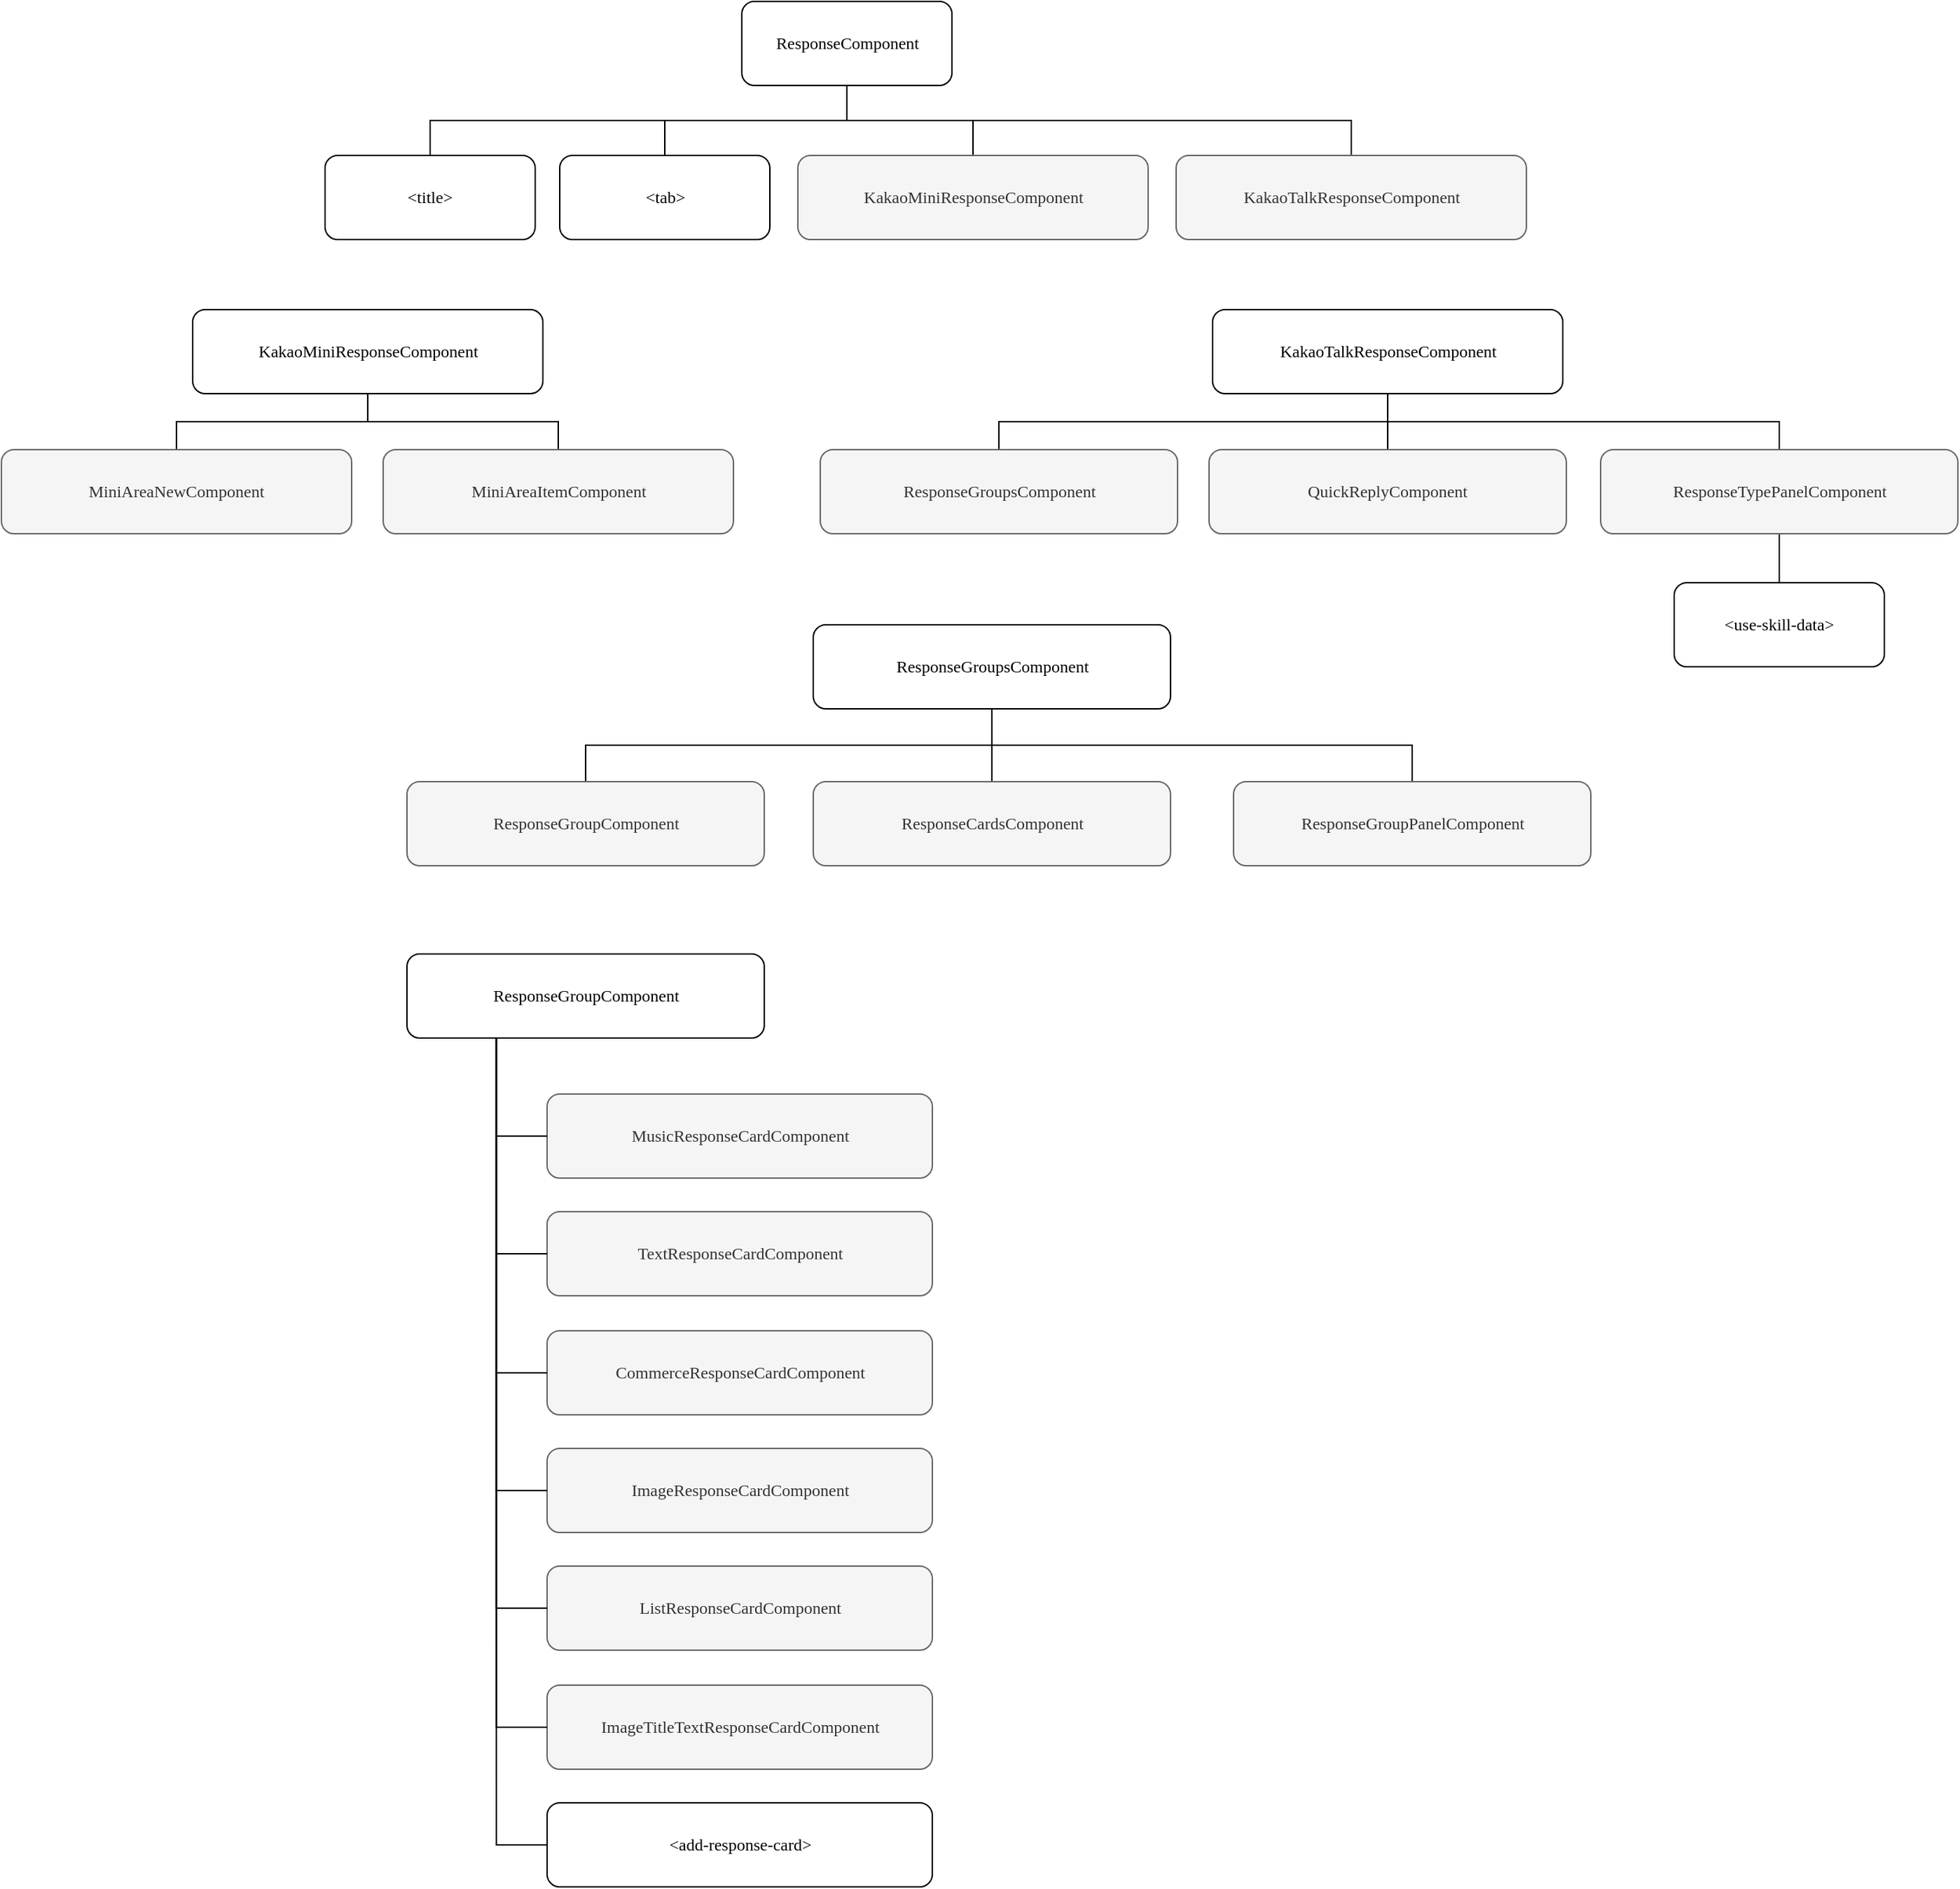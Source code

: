 <mxfile version="10.6.9" type="github"><diagram id="sHvE_CgAT4WyM722iG30" name="Page-1"><mxGraphModel dx="970" dy="775" grid="1" gridSize="10" guides="1" tooltips="1" connect="1" arrows="1" fold="1" page="1" pageScale="1" pageWidth="827" pageHeight="1169" math="0" shadow="0"><root><mxCell id="0"/><mxCell id="1" parent="0"/><mxCell id="6H51YLBPvZXTeCv_9zkV-13" style="edgeStyle=orthogonalEdgeStyle;rounded=0;orthogonalLoop=1;jettySize=auto;html=1;exitX=0.5;exitY=1;exitDx=0;exitDy=0;fontFamily=Verdana;verticalAlign=bottom;strokeColor=#000000;endArrow=none;endFill=0;" parent="1" source="wpOJaaSuYBGlACel0gMW-1" target="wpOJaaSuYBGlACel0gMW-2" edge="1"><mxGeometry relative="1" as="geometry"/></mxCell><mxCell id="6H51YLBPvZXTeCv_9zkV-15" style="edgeStyle=orthogonalEdgeStyle;orthogonalLoop=1;jettySize=auto;html=1;exitX=0.5;exitY=1;exitDx=0;exitDy=0;entryX=0.5;entryY=0;entryDx=0;entryDy=0;endArrow=none;endFill=0;strokeColor=#000000;fontFamily=Verdana;rounded=0;" parent="1" source="wpOJaaSuYBGlACel0gMW-1" target="wpOJaaSuYBGlACel0gMW-4" edge="1"><mxGeometry relative="1" as="geometry"/></mxCell><mxCell id="6H51YLBPvZXTeCv_9zkV-18" style="edgeStyle=orthogonalEdgeStyle;rounded=0;orthogonalLoop=1;jettySize=auto;html=1;exitX=0.5;exitY=1;exitDx=0;exitDy=0;endArrow=none;endFill=0;strokeColor=#000000;fontFamily=Verdana;" parent="1" source="wpOJaaSuYBGlACel0gMW-1" target="wpOJaaSuYBGlACel0gMW-5" edge="1"><mxGeometry relative="1" as="geometry"/></mxCell><mxCell id="6LiUw0LW8Goxj_ou1lBY-6" style="edgeStyle=orthogonalEdgeStyle;rounded=0;orthogonalLoop=1;jettySize=auto;html=1;exitX=0.5;exitY=1;exitDx=0;exitDy=0;entryX=0.5;entryY=0;entryDx=0;entryDy=0;endArrow=none;endFill=0;strokeColor=#000000;fontFamily=Verdana;fontSize=13;" edge="1" parent="1" source="wpOJaaSuYBGlACel0gMW-1" target="6LiUw0LW8Goxj_ou1lBY-5"><mxGeometry relative="1" as="geometry"/></mxCell><mxCell id="wpOJaaSuYBGlACel0gMW-1" value="ResponseComponent" style="rounded=1;whiteSpace=wrap;html=1;fontFamily=Verdana;" parent="1" vertex="1"><mxGeometry x="631.5" y="50" width="150" height="60" as="geometry"/></mxCell><mxCell id="wpOJaaSuYBGlACel0gMW-2" value="&amp;lt;title&amp;gt;" style="rounded=1;whiteSpace=wrap;html=1;fontFamily=Verdana;flipH=0;flipV=1;" parent="1" vertex="1"><mxGeometry x="334" y="160" width="150" height="60" as="geometry"/></mxCell><mxCell id="wpOJaaSuYBGlACel0gMW-4" value="&amp;lt;tab&amp;gt;" style="rounded=1;whiteSpace=wrap;html=1;fontFamily=Verdana;flipH=0;flipV=1;" parent="1" vertex="1"><mxGeometry x="501.5" y="160" width="150" height="60" as="geometry"/></mxCell><mxCell id="wpOJaaSuYBGlACel0gMW-5" value="KakaoMiniResponseComponent" style="rounded=1;whiteSpace=wrap;html=1;fontFamily=Verdana;fillColor=#f5f5f5;strokeColor=#666666;fontColor=#333333;flipH=0;flipV=1;" parent="1" vertex="1"><mxGeometry x="671.5" y="160" width="250" height="60" as="geometry"/></mxCell><mxCell id="wpOJaaSuYBGlACel0gMW-7" value="MusicResponseCardComponent" style="rounded=1;whiteSpace=wrap;html=1;fontFamily=Verdana;fillColor=#f5f5f5;strokeColor=#666666;fontColor=#333333;flipV=1;" parent="1" vertex="1"><mxGeometry x="492.5" y="830" width="275" height="60" as="geometry"/></mxCell><mxCell id="wpOJaaSuYBGlACel0gMW-8" value="TextResponseCardComponent" style="rounded=1;whiteSpace=wrap;html=1;fontFamily=Verdana;fillColor=#f5f5f5;strokeColor=#666666;fontColor=#333333;flipV=1;" parent="1" vertex="1"><mxGeometry x="492.5" y="914" width="275" height="60" as="geometry"/></mxCell><mxCell id="wpOJaaSuYBGlACel0gMW-9" value="CommerceResponseCardComponent" style="rounded=1;whiteSpace=wrap;html=1;fontFamily=Verdana;fillColor=#f5f5f5;strokeColor=#666666;fontColor=#333333;flipV=1;" parent="1" vertex="1"><mxGeometry x="492.5" y="999" width="275" height="60" as="geometry"/></mxCell><mxCell id="wpOJaaSuYBGlACel0gMW-10" value="ImageResponseCardComponent" style="rounded=1;whiteSpace=wrap;html=1;fontFamily=Verdana;fillColor=#f5f5f5;strokeColor=#666666;fontColor=#333333;flipV=1;" parent="1" vertex="1"><mxGeometry x="492.5" y="1083" width="275" height="60" as="geometry"/></mxCell><mxCell id="wpOJaaSuYBGlACel0gMW-11" value="ListResponseCardComponent" style="rounded=1;whiteSpace=wrap;html=1;fontFamily=Verdana;fillColor=#f5f5f5;strokeColor=#666666;fontColor=#333333;flipV=1;" parent="1" vertex="1"><mxGeometry x="492.5" y="1167" width="275" height="60" as="geometry"/></mxCell><mxCell id="wpOJaaSuYBGlACel0gMW-12" value="ImageTitleTextResponseCardComponent" style="rounded=1;whiteSpace=wrap;html=1;fontFamily=Verdana;fillColor=#f5f5f5;strokeColor=#666666;fontColor=#333333;flipV=1;" parent="1" vertex="1"><mxGeometry x="492.5" y="1252" width="275" height="60" as="geometry"/></mxCell><mxCell id="wpOJaaSuYBGlACel0gMW-13" value="&amp;lt;add-response-card&amp;gt;" style="rounded=1;whiteSpace=wrap;html=1;fontFamily=Verdana;flipV=1;" parent="1" vertex="1"><mxGeometry x="492.5" y="1336" width="275" height="60" as="geometry"/></mxCell><mxCell id="6H51YLBPvZXTeCv_9zkV-2" value="&amp;lt;use-skill-data&amp;gt;" style="rounded=1;whiteSpace=wrap;html=1;fontFamily=Verdana;" parent="1" vertex="1"><mxGeometry x="1297" y="465" width="150" height="60" as="geometry"/></mxCell><mxCell id="6LiUw0LW8Goxj_ou1lBY-5" value="KakaoTalkResponseComponent" style="rounded=1;whiteSpace=wrap;html=1;fontFamily=Verdana;fillColor=#f5f5f5;strokeColor=#666666;fontColor=#333333;flipH=0;flipV=1;" vertex="1" parent="1"><mxGeometry x="941.5" y="160" width="250" height="60" as="geometry"/></mxCell><mxCell id="6LiUw0LW8Goxj_ou1lBY-11" style="edgeStyle=orthogonalEdgeStyle;rounded=0;orthogonalLoop=1;jettySize=auto;html=1;exitX=0.5;exitY=1;exitDx=0;exitDy=0;entryX=0.5;entryY=0;entryDx=0;entryDy=0;endArrow=none;endFill=0;strokeColor=#000000;fontFamily=Verdana;fontSize=13;" edge="1" parent="1" source="6LiUw0LW8Goxj_ou1lBY-7" target="6LiUw0LW8Goxj_ou1lBY-9"><mxGeometry relative="1" as="geometry"/></mxCell><mxCell id="6LiUw0LW8Goxj_ou1lBY-12" style="edgeStyle=orthogonalEdgeStyle;rounded=0;orthogonalLoop=1;jettySize=auto;html=1;exitX=0.5;exitY=1;exitDx=0;exitDy=0;entryX=0.5;entryY=0;entryDx=0;entryDy=0;endArrow=none;endFill=0;strokeColor=#000000;fontFamily=Verdana;fontSize=13;" edge="1" parent="1" source="6LiUw0LW8Goxj_ou1lBY-7" target="6LiUw0LW8Goxj_ou1lBY-10"><mxGeometry relative="1" as="geometry"/></mxCell><mxCell id="6LiUw0LW8Goxj_ou1lBY-7" value="KakaoMiniResponseComponent" style="rounded=1;whiteSpace=wrap;html=1;fontFamily=Verdana;flipH=0;flipV=1;" vertex="1" parent="1"><mxGeometry x="239.5" y="270" width="250" height="60" as="geometry"/></mxCell><mxCell id="6LiUw0LW8Goxj_ou1lBY-9" value="MiniAreaNewComponent" style="rounded=1;whiteSpace=wrap;html=1;fontFamily=Verdana;fillColor=#f5f5f5;strokeColor=#666666;fontColor=#333333;flipH=0;flipV=1;" vertex="1" parent="1"><mxGeometry x="103" y="370" width="250" height="60" as="geometry"/></mxCell><mxCell id="6LiUw0LW8Goxj_ou1lBY-10" value="MiniAreaItemComponent" style="rounded=1;whiteSpace=wrap;html=1;fontFamily=Verdana;fillColor=#f5f5f5;strokeColor=#666666;fontColor=#333333;flipH=0;flipV=1;" vertex="1" parent="1"><mxGeometry x="375.5" y="370" width="250" height="60" as="geometry"/></mxCell><mxCell id="6LiUw0LW8Goxj_ou1lBY-19" style="edgeStyle=orthogonalEdgeStyle;rounded=0;orthogonalLoop=1;jettySize=auto;html=1;exitX=0.5;exitY=1;exitDx=0;exitDy=0;entryX=0.5;entryY=0;entryDx=0;entryDy=0;endArrow=none;endFill=0;strokeColor=#000000;fontFamily=Verdana;fontSize=13;" edge="1" parent="1" source="6LiUw0LW8Goxj_ou1lBY-13" target="6LiUw0LW8Goxj_ou1lBY-15"><mxGeometry relative="1" as="geometry"/></mxCell><mxCell id="6LiUw0LW8Goxj_ou1lBY-21" style="edgeStyle=orthogonalEdgeStyle;rounded=0;orthogonalLoop=1;jettySize=auto;html=1;exitX=0.5;exitY=1;exitDx=0;exitDy=0;entryX=0.5;entryY=0;entryDx=0;entryDy=0;endArrow=none;endFill=0;strokeColor=#000000;fontFamily=Verdana;fontSize=13;" edge="1" parent="1" source="6LiUw0LW8Goxj_ou1lBY-13" target="6LiUw0LW8Goxj_ou1lBY-16"><mxGeometry relative="1" as="geometry"/></mxCell><mxCell id="6LiUw0LW8Goxj_ou1lBY-22" style="edgeStyle=orthogonalEdgeStyle;rounded=0;orthogonalLoop=1;jettySize=auto;html=1;exitX=0.5;exitY=1;exitDx=0;exitDy=0;entryX=0.5;entryY=0;entryDx=0;entryDy=0;endArrow=none;endFill=0;strokeColor=#000000;fontFamily=Verdana;fontSize=13;" edge="1" parent="1" source="6LiUw0LW8Goxj_ou1lBY-13" target="6LiUw0LW8Goxj_ou1lBY-17"><mxGeometry relative="1" as="geometry"/></mxCell><mxCell id="6LiUw0LW8Goxj_ou1lBY-13" value="KakaoTalkResponseComponent" style="rounded=1;whiteSpace=wrap;html=1;fontFamily=Verdana;flipH=0;flipV=1;" vertex="1" parent="1"><mxGeometry x="967.5" y="270" width="250" height="60" as="geometry"/></mxCell><mxCell id="6LiUw0LW8Goxj_ou1lBY-15" value="ResponseGroupsComponent" style="rounded=1;whiteSpace=wrap;html=1;fontFamily=Verdana;fillColor=#f5f5f5;strokeColor=#666666;fontColor=#333333;" vertex="1" parent="1"><mxGeometry x="687.5" y="370" width="255" height="60" as="geometry"/></mxCell><mxCell id="6LiUw0LW8Goxj_ou1lBY-16" value="QuickReplyComponent" style="rounded=1;whiteSpace=wrap;html=1;fontFamily=Verdana;fillColor=#f5f5f5;strokeColor=#666666;fontColor=#333333;" vertex="1" parent="1"><mxGeometry x="965" y="370" width="255" height="60" as="geometry"/></mxCell><mxCell id="6LiUw0LW8Goxj_ou1lBY-31" style="edgeStyle=orthogonalEdgeStyle;rounded=0;orthogonalLoop=1;jettySize=auto;html=1;exitX=0.5;exitY=1;exitDx=0;exitDy=0;entryX=0.5;entryY=0;entryDx=0;entryDy=0;endArrow=none;endFill=0;strokeColor=#000000;fontFamily=Verdana;fontSize=13;" edge="1" parent="1" source="6LiUw0LW8Goxj_ou1lBY-17" target="6H51YLBPvZXTeCv_9zkV-2"><mxGeometry relative="1" as="geometry"/></mxCell><mxCell id="6LiUw0LW8Goxj_ou1lBY-17" value="ResponseTypePanelComponent" style="rounded=1;whiteSpace=wrap;html=1;fontFamily=Verdana;fillColor=#f5f5f5;strokeColor=#666666;fontColor=#333333;" vertex="1" parent="1"><mxGeometry x="1244.5" y="370" width="255" height="60" as="geometry"/></mxCell><mxCell id="6LiUw0LW8Goxj_ou1lBY-27" style="edgeStyle=orthogonalEdgeStyle;rounded=0;orthogonalLoop=1;jettySize=auto;html=1;exitX=0.5;exitY=1;exitDx=0;exitDy=0;entryX=0.5;entryY=0;entryDx=0;entryDy=0;endArrow=none;endFill=0;strokeColor=#000000;fontFamily=Verdana;fontSize=13;" edge="1" parent="1" source="6LiUw0LW8Goxj_ou1lBY-23" target="6LiUw0LW8Goxj_ou1lBY-24"><mxGeometry relative="1" as="geometry"/></mxCell><mxCell id="6LiUw0LW8Goxj_ou1lBY-28" style="edgeStyle=orthogonalEdgeStyle;rounded=0;orthogonalLoop=1;jettySize=auto;html=1;exitX=0.5;exitY=1;exitDx=0;exitDy=0;entryX=0.5;entryY=0;entryDx=0;entryDy=0;endArrow=none;endFill=0;strokeColor=#000000;fontFamily=Verdana;fontSize=13;" edge="1" parent="1" source="6LiUw0LW8Goxj_ou1lBY-23" target="6LiUw0LW8Goxj_ou1lBY-25"><mxGeometry relative="1" as="geometry"/></mxCell><mxCell id="6LiUw0LW8Goxj_ou1lBY-29" style="edgeStyle=orthogonalEdgeStyle;rounded=0;orthogonalLoop=1;jettySize=auto;html=1;exitX=0.5;exitY=1;exitDx=0;exitDy=0;entryX=0.5;entryY=0;entryDx=0;entryDy=0;endArrow=none;endFill=0;strokeColor=#000000;fontFamily=Verdana;fontSize=13;" edge="1" parent="1" source="6LiUw0LW8Goxj_ou1lBY-23" target="6LiUw0LW8Goxj_ou1lBY-26"><mxGeometry relative="1" as="geometry"/></mxCell><mxCell id="6LiUw0LW8Goxj_ou1lBY-23" value="ResponseGroupsComponent" style="rounded=1;whiteSpace=wrap;html=1;fontFamily=Verdana;" vertex="1" parent="1"><mxGeometry x="682.5" y="495" width="255" height="60" as="geometry"/></mxCell><mxCell id="6LiUw0LW8Goxj_ou1lBY-24" value="ResponseGroupComponent" style="rounded=1;whiteSpace=wrap;html=1;fontFamily=Verdana;fillColor=#f5f5f5;strokeColor=#666666;fontColor=#333333;" vertex="1" parent="1"><mxGeometry x="392.5" y="607" width="255" height="60" as="geometry"/></mxCell><mxCell id="6LiUw0LW8Goxj_ou1lBY-25" value="ResponseCardsComponent" style="rounded=1;whiteSpace=wrap;html=1;fontFamily=Verdana;fillColor=#f5f5f5;strokeColor=#666666;fontColor=#333333;" vertex="1" parent="1"><mxGeometry x="682.5" y="607" width="255" height="60" as="geometry"/></mxCell><mxCell id="6LiUw0LW8Goxj_ou1lBY-26" value="ResponseGroupPanelComponent" style="rounded=1;whiteSpace=wrap;html=1;fontFamily=Verdana;fillColor=#f5f5f5;strokeColor=#666666;fontColor=#333333;" vertex="1" parent="1"><mxGeometry x="982.5" y="607" width="255" height="60" as="geometry"/></mxCell><mxCell id="6LiUw0LW8Goxj_ou1lBY-32" style="edgeStyle=orthogonalEdgeStyle;rounded=0;orthogonalLoop=1;jettySize=auto;html=1;exitX=0.25;exitY=1;exitDx=0;exitDy=0;entryX=0;entryY=0.5;entryDx=0;entryDy=0;endArrow=none;endFill=0;strokeColor=#000000;fontFamily=Verdana;fontSize=13;" edge="1" parent="1" source="6LiUw0LW8Goxj_ou1lBY-30" target="wpOJaaSuYBGlACel0gMW-7"><mxGeometry relative="1" as="geometry"/></mxCell><mxCell id="6LiUw0LW8Goxj_ou1lBY-33" style="edgeStyle=orthogonalEdgeStyle;rounded=0;orthogonalLoop=1;jettySize=auto;html=1;exitX=0.25;exitY=1;exitDx=0;exitDy=0;entryX=0;entryY=0.5;entryDx=0;entryDy=0;endArrow=none;endFill=0;strokeColor=#000000;fontFamily=Verdana;fontSize=13;" edge="1" parent="1" source="6LiUw0LW8Goxj_ou1lBY-30" target="wpOJaaSuYBGlACel0gMW-8"><mxGeometry relative="1" as="geometry"/></mxCell><mxCell id="6LiUw0LW8Goxj_ou1lBY-34" style="edgeStyle=orthogonalEdgeStyle;rounded=0;orthogonalLoop=1;jettySize=auto;html=1;exitX=0.25;exitY=1;exitDx=0;exitDy=0;entryX=0;entryY=0.5;entryDx=0;entryDy=0;endArrow=none;endFill=0;strokeColor=#000000;fontFamily=Verdana;fontSize=13;" edge="1" parent="1" source="6LiUw0LW8Goxj_ou1lBY-30" target="wpOJaaSuYBGlACel0gMW-9"><mxGeometry relative="1" as="geometry"/></mxCell><mxCell id="6LiUw0LW8Goxj_ou1lBY-35" style="edgeStyle=orthogonalEdgeStyle;rounded=0;orthogonalLoop=1;jettySize=auto;html=1;exitX=0.25;exitY=1;exitDx=0;exitDy=0;entryX=0;entryY=0.5;entryDx=0;entryDy=0;endArrow=none;endFill=0;strokeColor=#000000;fontFamily=Verdana;fontSize=13;" edge="1" parent="1" source="6LiUw0LW8Goxj_ou1lBY-30" target="wpOJaaSuYBGlACel0gMW-10"><mxGeometry relative="1" as="geometry"/></mxCell><mxCell id="6LiUw0LW8Goxj_ou1lBY-36" style="edgeStyle=orthogonalEdgeStyle;rounded=0;orthogonalLoop=1;jettySize=auto;html=1;exitX=0.25;exitY=1;exitDx=0;exitDy=0;entryX=0;entryY=0.5;entryDx=0;entryDy=0;endArrow=none;endFill=0;strokeColor=#000000;fontFamily=Verdana;fontSize=13;" edge="1" parent="1" source="6LiUw0LW8Goxj_ou1lBY-30" target="wpOJaaSuYBGlACel0gMW-12"><mxGeometry relative="1" as="geometry"/></mxCell><mxCell id="6LiUw0LW8Goxj_ou1lBY-37" style="edgeStyle=orthogonalEdgeStyle;rounded=0;orthogonalLoop=1;jettySize=auto;html=1;exitX=0.25;exitY=1;exitDx=0;exitDy=0;entryX=0;entryY=0.5;entryDx=0;entryDy=0;endArrow=none;endFill=0;strokeColor=#000000;fontFamily=Verdana;fontSize=13;" edge="1" parent="1" source="6LiUw0LW8Goxj_ou1lBY-30" target="wpOJaaSuYBGlACel0gMW-11"><mxGeometry relative="1" as="geometry"/></mxCell><mxCell id="6LiUw0LW8Goxj_ou1lBY-38" style="edgeStyle=orthogonalEdgeStyle;rounded=0;orthogonalLoop=1;jettySize=auto;html=1;exitX=0.25;exitY=1;exitDx=0;exitDy=0;entryX=0;entryY=0.5;entryDx=0;entryDy=0;endArrow=none;endFill=0;strokeColor=#000000;fontFamily=Verdana;fontSize=13;" edge="1" parent="1" source="6LiUw0LW8Goxj_ou1lBY-30" target="wpOJaaSuYBGlACel0gMW-13"><mxGeometry relative="1" as="geometry"/></mxCell><mxCell id="6LiUw0LW8Goxj_ou1lBY-30" value="ResponseGroupComponent" style="rounded=1;whiteSpace=wrap;html=1;fontFamily=Verdana;" vertex="1" parent="1"><mxGeometry x="392.5" y="730" width="255" height="60" as="geometry"/></mxCell></root></mxGraphModel></diagram></mxfile>